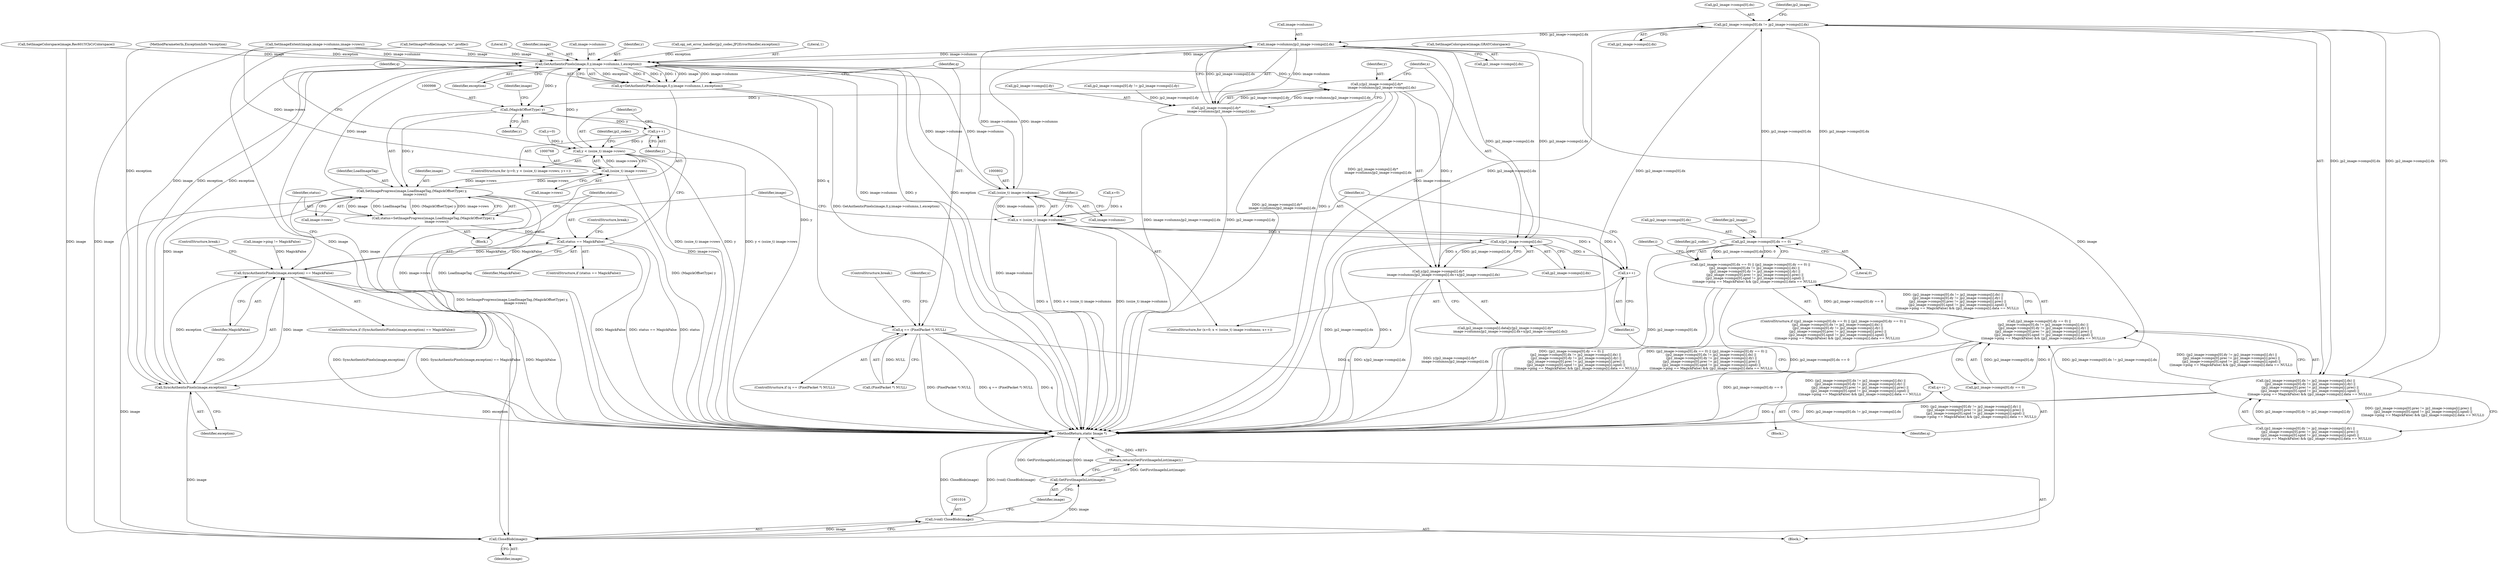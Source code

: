 digraph "0_ImageMagick_b0c5222ce31e8f941fa02ff9c7a040fb2db30dbc@pointer" {
"1000524" [label="(Call,jp2_image->comps[0].dx != jp2_image->comps[i].dx)"];
"1000504" [label="(Call,jp2_image->comps[0].dx == 0)"];
"1000524" [label="(Call,jp2_image->comps[0].dx != jp2_image->comps[i].dx)"];
"1000503" [label="(Call,(jp2_image->comps[0].dx == 0) || (jp2_image->comps[0].dy == 0) ||\n        (jp2_image->comps[0].dx != jp2_image->comps[i].dx) ||\n         (jp2_image->comps[0].dy != jp2_image->comps[i].dy) ||\n         (jp2_image->comps[0].prec != jp2_image->comps[i].prec) ||\n         (jp2_image->comps[0].sgnd != jp2_image->comps[i].sgnd) ||\n        ((image->ping == MagickFalse) && (jp2_image->comps[i].data == NULL)))"];
"1000523" [label="(Call,(jp2_image->comps[0].dx != jp2_image->comps[i].dx) ||\n         (jp2_image->comps[0].dy != jp2_image->comps[i].dy) ||\n         (jp2_image->comps[0].prec != jp2_image->comps[i].prec) ||\n         (jp2_image->comps[0].sgnd != jp2_image->comps[i].sgnd) ||\n        ((image->ping == MagickFalse) && (jp2_image->comps[i].data == NULL)))"];
"1000513" [label="(Call,(jp2_image->comps[0].dy == 0) ||\n        (jp2_image->comps[0].dx != jp2_image->comps[i].dx) ||\n         (jp2_image->comps[0].dy != jp2_image->comps[i].dy) ||\n         (jp2_image->comps[0].prec != jp2_image->comps[i].prec) ||\n         (jp2_image->comps[0].sgnd != jp2_image->comps[i].sgnd) ||\n        ((image->ping == MagickFalse) && (jp2_image->comps[i].data == NULL)))"];
"1000867" [label="(Call,image->columns/jp2_image->comps[i].dx)"];
"1000779" [label="(Call,GetAuthenticPixels(image,0,y,image->columns,1,exception))"];
"1000777" [label="(Call,q=GetAuthenticPixels(image,0,y,image->columns,1,exception))"];
"1000789" [label="(Call,q == (PixelPacket *) NULL)"];
"1000983" [label="(Call,q++)"];
"1000801" [label="(Call,(ssize_t) image->columns)"];
"1000799" [label="(Call,x < (ssize_t) image->columns)"];
"1000806" [label="(Call,x++)"];
"1000878" [label="(Call,x/jp2_image->comps[i].dx)"];
"1000856" [label="(Call,y/jp2_image->comps[i].dy*\n          image->columns/jp2_image->comps[i].dx+x/jp2_image->comps[i].dx)"];
"1000857" [label="(Call,y/jp2_image->comps[i].dy*\n          image->columns/jp2_image->comps[i].dx)"];
"1000997" [label="(Call,(MagickOffsetType) y)"];
"1000772" [label="(Call,y++)"];
"1000765" [label="(Call,y < (ssize_t) image->rows)"];
"1000994" [label="(Call,SetImageProgress(image,LoadImageTag,(MagickOffsetType) y,\n      image->rows))"];
"1000767" [label="(Call,(ssize_t) image->rows)"];
"1000992" [label="(Call,status=SetImageProgress(image,LoadImageTag,(MagickOffsetType) y,\n      image->rows))"];
"1001004" [label="(Call,status == MagickFalse)"];
"1000986" [label="(Call,SyncAuthenticPixels(image,exception) == MagickFalse)"];
"1001017" [label="(Call,CloseBlob(image))"];
"1001015" [label="(Call,(void) CloseBlob(image))"];
"1001020" [label="(Call,GetFirstImageInList(image))"];
"1001019" [label="(Return,return(GetFirstImageInList(image));)"];
"1000987" [label="(Call,SyncAuthenticPixels(image,exception))"];
"1000859" [label="(Call,jp2_image->comps[i].dy*\n          image->columns/jp2_image->comps[i].dx)"];
"1000503" [label="(Call,(jp2_image->comps[0].dx == 0) || (jp2_image->comps[0].dy == 0) ||\n        (jp2_image->comps[0].dx != jp2_image->comps[i].dx) ||\n         (jp2_image->comps[0].dy != jp2_image->comps[i].dy) ||\n         (jp2_image->comps[0].prec != jp2_image->comps[i].prec) ||\n         (jp2_image->comps[0].sgnd != jp2_image->comps[i].sgnd) ||\n        ((image->ping == MagickFalse) && (jp2_image->comps[i].data == NULL)))"];
"1000783" [label="(Call,image->columns)"];
"1000513" [label="(Call,(jp2_image->comps[0].dy == 0) ||\n        (jp2_image->comps[0].dx != jp2_image->comps[i].dx) ||\n         (jp2_image->comps[0].dy != jp2_image->comps[i].dy) ||\n         (jp2_image->comps[0].prec != jp2_image->comps[i].prec) ||\n         (jp2_image->comps[0].sgnd != jp2_image->comps[i].sgnd) ||\n        ((image->ping == MagickFalse) && (jp2_image->comps[i].data == NULL)))"];
"1000986" [label="(Call,SyncAuthenticPixels(image,exception) == MagickFalse)"];
"1000782" [label="(Identifier,y)"];
"1000988" [label="(Identifier,image)"];
"1000524" [label="(Call,jp2_image->comps[0].dx != jp2_image->comps[i].dx)"];
"1000765" [label="(Call,y < (ssize_t) image->rows)"];
"1000769" [label="(Call,image->rows)"];
"1001004" [label="(Call,status == MagickFalse)"];
"1000868" [label="(Call,image->columns)"];
"1000646" [label="(Call,SetImageExtent(image,image->columns,image->rows))"];
"1000867" [label="(Call,image->columns/jp2_image->comps[i].dx)"];
"1000790" [label="(Identifier,q)"];
"1000774" [label="(Block,)"];
"1000984" [label="(Identifier,q)"];
"1000512" [label="(Literal,0)"];
"1000243" [label="(Call,opj_set_error_handler(jp2_codec,JP2ErrorHandler,exception))"];
"1001020" [label="(Call,GetFirstImageInList(image))"];
"1000772" [label="(Call,y++)"];
"1000803" [label="(Call,image->columns)"];
"1000994" [label="(Call,SetImageProgress(image,LoadImageTag,(MagickOffsetType) y,\n      image->rows))"];
"1000518" [label="(Identifier,jp2_image)"];
"1000761" [label="(ControlStructure,for (y=0; y < (ssize_t) image->rows; y++))"];
"1000766" [label="(Identifier,y)"];
"1000996" [label="(Identifier,LoadImageTag)"];
"1001005" [label="(Identifier,status)"];
"1000812" [label="(Identifier,i)"];
"1000797" [label="(Identifier,x)"];
"1000505" [label="(Call,jp2_image->comps[0].dx)"];
"1000987" [label="(Call,SyncAuthenticPixels(image,exception))"];
"1001017" [label="(Call,CloseBlob(image))"];
"1000999" [label="(Identifier,y)"];
"1001015" [label="(Call,(void) CloseBlob(image))"];
"1000779" [label="(Call,GetAuthenticPixels(image,0,y,image->columns,1,exception))"];
"1000807" [label="(Identifier,x)"];
"1000525" [label="(Call,jp2_image->comps[0].dx)"];
"1000871" [label="(Call,jp2_image->comps[i].dx)"];
"1000786" [label="(Literal,1)"];
"1000680" [label="(Call,SetImageColorspace(image,GRAYColorspace))"];
"1000796" [label="(Call,x=0)"];
"1000107" [label="(MethodParameterIn,ExceptionInfo *exception)"];
"1000801" [label="(Call,(ssize_t) image->columns)"];
"1000808" [label="(Block,)"];
"1001007" [label="(ControlStructure,break;)"];
"1000856" [label="(Call,y/jp2_image->comps[i].dy*\n          image->columns/jp2_image->comps[i].dx+x/jp2_image->comps[i].dx)"];
"1000778" [label="(Identifier,q)"];
"1000523" [label="(Call,(jp2_image->comps[0].dx != jp2_image->comps[i].dx) ||\n         (jp2_image->comps[0].dy != jp2_image->comps[i].dy) ||\n         (jp2_image->comps[0].prec != jp2_image->comps[i].prec) ||\n         (jp2_image->comps[0].sgnd != jp2_image->comps[i].sgnd) ||\n        ((image->ping == MagickFalse) && (jp2_image->comps[i].data == NULL)))"];
"1000806" [label="(Call,x++)"];
"1000781" [label="(Literal,0)"];
"1000789" [label="(Call,q == (PixelPacket *) NULL)"];
"1000502" [label="(ControlStructure,if ((jp2_image->comps[0].dx == 0) || (jp2_image->comps[0].dy == 0) ||\n        (jp2_image->comps[0].dx != jp2_image->comps[i].dx) ||\n         (jp2_image->comps[0].dy != jp2_image->comps[i].dy) ||\n         (jp2_image->comps[0].prec != jp2_image->comps[i].prec) ||\n         (jp2_image->comps[0].sgnd != jp2_image->comps[i].sgnd) ||\n        ((image->ping == MagickFalse) && (jp2_image->comps[i].data == NULL))))"];
"1000767" [label="(Call,(ssize_t) image->rows)"];
"1000540" [label="(Call,jp2_image->comps[0].dy != jp2_image->comps[i].dy)"];
"1000858" [label="(Identifier,y)"];
"1000992" [label="(Call,status=SetImageProgress(image,LoadImageTag,(MagickOffsetType) y,\n      image->rows))"];
"1001019" [label="(Return,return(GetFirstImageInList(image));)"];
"1000983" [label="(Call,q++)"];
"1000780" [label="(Identifier,image)"];
"1000777" [label="(Call,q=GetAuthenticPixels(image,0,y,image->columns,1,exception))"];
"1000860" [label="(Call,jp2_image->comps[i].dy)"];
"1000773" [label="(Identifier,y)"];
"1001009" [label="(Identifier,jp2_codec)"];
"1000989" [label="(Identifier,exception)"];
"1000788" [label="(ControlStructure,if (q == (PixelPacket *) NULL))"];
"1000997" [label="(Call,(MagickOffsetType) y)"];
"1000604" [label="(Identifier,jp2_codec)"];
"1000800" [label="(Identifier,x)"];
"1001001" [label="(Identifier,image)"];
"1000991" [label="(ControlStructure,break;)"];
"1000995" [label="(Identifier,image)"];
"1000878" [label="(Call,x/jp2_image->comps[i].dx)"];
"1000993" [label="(Identifier,status)"];
"1000985" [label="(ControlStructure,if (SyncAuthenticPixels(image,exception) == MagickFalse))"];
"1000740" [label="(Call,SetImageProfile(image,\"icc\",profile))"];
"1000859" [label="(Call,jp2_image->comps[i].dy*\n          image->columns/jp2_image->comps[i].dx)"];
"1000745" [label="(Call,image->ping != MagickFalse)"];
"1000514" [label="(Call,jp2_image->comps[0].dy == 0)"];
"1000544" [label="(Identifier,jp2_image)"];
"1001006" [label="(Identifier,MagickFalse)"];
"1001003" [label="(ControlStructure,if (status == MagickFalse))"];
"1000539" [label="(Call,(jp2_image->comps[0].dy != jp2_image->comps[i].dy) ||\n         (jp2_image->comps[0].prec != jp2_image->comps[i].prec) ||\n         (jp2_image->comps[0].sgnd != jp2_image->comps[i].sgnd) ||\n        ((image->ping == MagickFalse) && (jp2_image->comps[i].data == NULL)))"];
"1000108" [label="(Block,)"];
"1000794" [label="(ControlStructure,break;)"];
"1000532" [label="(Call,jp2_image->comps[i].dx)"];
"1000787" [label="(Identifier,exception)"];
"1000500" [label="(Identifier,i)"];
"1000848" [label="(Call,jp2_image->comps[i].data[y/jp2_image->comps[i].dy*\n          image->columns/jp2_image->comps[i].dx+x/jp2_image->comps[i].dx])"];
"1000762" [label="(Call,y=0)"];
"1001022" [label="(MethodReturn,static Image *)"];
"1000799" [label="(Call,x < (ssize_t) image->columns)"];
"1000880" [label="(Call,jp2_image->comps[i].dx)"];
"1000857" [label="(Call,y/jp2_image->comps[i].dy*\n          image->columns/jp2_image->comps[i].dx)"];
"1001018" [label="(Identifier,image)"];
"1000990" [label="(Identifier,MagickFalse)"];
"1000701" [label="(Call,SetImageColorspace(image,Rec601YCbCrColorspace))"];
"1000504" [label="(Call,jp2_image->comps[0].dx == 0)"];
"1000795" [label="(ControlStructure,for (x=0; x < (ssize_t) image->columns; x++))"];
"1001000" [label="(Call,image->rows)"];
"1000791" [label="(Call,(PixelPacket *) NULL)"];
"1000879" [label="(Identifier,x)"];
"1001021" [label="(Identifier,image)"];
"1000524" -> "1000523"  [label="AST: "];
"1000524" -> "1000532"  [label="CFG: "];
"1000525" -> "1000524"  [label="AST: "];
"1000532" -> "1000524"  [label="AST: "];
"1000544" -> "1000524"  [label="CFG: "];
"1000523" -> "1000524"  [label="CFG: "];
"1000524" -> "1001022"  [label="DDG: jp2_image->comps[0].dx"];
"1000524" -> "1001022"  [label="DDG: jp2_image->comps[i].dx"];
"1000524" -> "1000504"  [label="DDG: jp2_image->comps[0].dx"];
"1000524" -> "1000523"  [label="DDG: jp2_image->comps[0].dx"];
"1000524" -> "1000523"  [label="DDG: jp2_image->comps[i].dx"];
"1000504" -> "1000524"  [label="DDG: jp2_image->comps[0].dx"];
"1000524" -> "1000867"  [label="DDG: jp2_image->comps[i].dx"];
"1000504" -> "1000503"  [label="AST: "];
"1000504" -> "1000512"  [label="CFG: "];
"1000505" -> "1000504"  [label="AST: "];
"1000512" -> "1000504"  [label="AST: "];
"1000518" -> "1000504"  [label="CFG: "];
"1000503" -> "1000504"  [label="CFG: "];
"1000504" -> "1001022"  [label="DDG: jp2_image->comps[0].dx"];
"1000504" -> "1000503"  [label="DDG: jp2_image->comps[0].dx"];
"1000504" -> "1000503"  [label="DDG: 0"];
"1000503" -> "1000502"  [label="AST: "];
"1000503" -> "1000513"  [label="CFG: "];
"1000513" -> "1000503"  [label="AST: "];
"1000604" -> "1000503"  [label="CFG: "];
"1000500" -> "1000503"  [label="CFG: "];
"1000503" -> "1001022"  [label="DDG: (jp2_image->comps[0].dy == 0) ||\n        (jp2_image->comps[0].dx != jp2_image->comps[i].dx) ||\n         (jp2_image->comps[0].dy != jp2_image->comps[i].dy) ||\n         (jp2_image->comps[0].prec != jp2_image->comps[i].prec) ||\n         (jp2_image->comps[0].sgnd != jp2_image->comps[i].sgnd) ||\n        ((image->ping == MagickFalse) && (jp2_image->comps[i].data == NULL))"];
"1000503" -> "1001022"  [label="DDG: (jp2_image->comps[0].dx == 0) || (jp2_image->comps[0].dy == 0) ||\n        (jp2_image->comps[0].dx != jp2_image->comps[i].dx) ||\n         (jp2_image->comps[0].dy != jp2_image->comps[i].dy) ||\n         (jp2_image->comps[0].prec != jp2_image->comps[i].prec) ||\n         (jp2_image->comps[0].sgnd != jp2_image->comps[i].sgnd) ||\n        ((image->ping == MagickFalse) && (jp2_image->comps[i].data == NULL))"];
"1000503" -> "1001022"  [label="DDG: jp2_image->comps[0].dx == 0"];
"1000513" -> "1000503"  [label="DDG: jp2_image->comps[0].dy == 0"];
"1000513" -> "1000503"  [label="DDG: (jp2_image->comps[0].dx != jp2_image->comps[i].dx) ||\n         (jp2_image->comps[0].dy != jp2_image->comps[i].dy) ||\n         (jp2_image->comps[0].prec != jp2_image->comps[i].prec) ||\n         (jp2_image->comps[0].sgnd != jp2_image->comps[i].sgnd) ||\n        ((image->ping == MagickFalse) && (jp2_image->comps[i].data == NULL))"];
"1000523" -> "1000513"  [label="AST: "];
"1000523" -> "1000539"  [label="CFG: "];
"1000539" -> "1000523"  [label="AST: "];
"1000513" -> "1000523"  [label="CFG: "];
"1000523" -> "1001022"  [label="DDG: jp2_image->comps[0].dx != jp2_image->comps[i].dx"];
"1000523" -> "1001022"  [label="DDG: (jp2_image->comps[0].dy != jp2_image->comps[i].dy) ||\n         (jp2_image->comps[0].prec != jp2_image->comps[i].prec) ||\n         (jp2_image->comps[0].sgnd != jp2_image->comps[i].sgnd) ||\n        ((image->ping == MagickFalse) && (jp2_image->comps[i].data == NULL))"];
"1000523" -> "1000513"  [label="DDG: jp2_image->comps[0].dx != jp2_image->comps[i].dx"];
"1000523" -> "1000513"  [label="DDG: (jp2_image->comps[0].dy != jp2_image->comps[i].dy) ||\n         (jp2_image->comps[0].prec != jp2_image->comps[i].prec) ||\n         (jp2_image->comps[0].sgnd != jp2_image->comps[i].sgnd) ||\n        ((image->ping == MagickFalse) && (jp2_image->comps[i].data == NULL))"];
"1000539" -> "1000523"  [label="DDG: jp2_image->comps[0].dy != jp2_image->comps[i].dy"];
"1000539" -> "1000523"  [label="DDG: (jp2_image->comps[0].prec != jp2_image->comps[i].prec) ||\n         (jp2_image->comps[0].sgnd != jp2_image->comps[i].sgnd) ||\n        ((image->ping == MagickFalse) && (jp2_image->comps[i].data == NULL))"];
"1000513" -> "1000514"  [label="CFG: "];
"1000514" -> "1000513"  [label="AST: "];
"1000513" -> "1001022"  [label="DDG: jp2_image->comps[0].dy == 0"];
"1000513" -> "1001022"  [label="DDG: (jp2_image->comps[0].dx != jp2_image->comps[i].dx) ||\n         (jp2_image->comps[0].dy != jp2_image->comps[i].dy) ||\n         (jp2_image->comps[0].prec != jp2_image->comps[i].prec) ||\n         (jp2_image->comps[0].sgnd != jp2_image->comps[i].sgnd) ||\n        ((image->ping == MagickFalse) && (jp2_image->comps[i].data == NULL))"];
"1000514" -> "1000513"  [label="DDG: jp2_image->comps[0].dy"];
"1000514" -> "1000513"  [label="DDG: 0"];
"1000867" -> "1000859"  [label="AST: "];
"1000867" -> "1000871"  [label="CFG: "];
"1000868" -> "1000867"  [label="AST: "];
"1000871" -> "1000867"  [label="AST: "];
"1000859" -> "1000867"  [label="CFG: "];
"1000867" -> "1001022"  [label="DDG: image->columns"];
"1000867" -> "1000779"  [label="DDG: image->columns"];
"1000867" -> "1000801"  [label="DDG: image->columns"];
"1000867" -> "1000859"  [label="DDG: image->columns"];
"1000867" -> "1000859"  [label="DDG: jp2_image->comps[i].dx"];
"1000801" -> "1000867"  [label="DDG: image->columns"];
"1000878" -> "1000867"  [label="DDG: jp2_image->comps[i].dx"];
"1000867" -> "1000878"  [label="DDG: jp2_image->comps[i].dx"];
"1000779" -> "1000777"  [label="AST: "];
"1000779" -> "1000787"  [label="CFG: "];
"1000780" -> "1000779"  [label="AST: "];
"1000781" -> "1000779"  [label="AST: "];
"1000782" -> "1000779"  [label="AST: "];
"1000783" -> "1000779"  [label="AST: "];
"1000786" -> "1000779"  [label="AST: "];
"1000787" -> "1000779"  [label="AST: "];
"1000777" -> "1000779"  [label="CFG: "];
"1000779" -> "1001022"  [label="DDG: image->columns"];
"1000779" -> "1001022"  [label="DDG: y"];
"1000779" -> "1001022"  [label="DDG: exception"];
"1000779" -> "1000777"  [label="DDG: exception"];
"1000779" -> "1000777"  [label="DDG: 0"];
"1000779" -> "1000777"  [label="DDG: y"];
"1000779" -> "1000777"  [label="DDG: 1"];
"1000779" -> "1000777"  [label="DDG: image"];
"1000779" -> "1000777"  [label="DDG: image->columns"];
"1000680" -> "1000779"  [label="DDG: image"];
"1000646" -> "1000779"  [label="DDG: image"];
"1000646" -> "1000779"  [label="DDG: image->columns"];
"1000701" -> "1000779"  [label="DDG: image"];
"1000740" -> "1000779"  [label="DDG: image"];
"1000994" -> "1000779"  [label="DDG: image"];
"1000765" -> "1000779"  [label="DDG: y"];
"1000801" -> "1000779"  [label="DDG: image->columns"];
"1000987" -> "1000779"  [label="DDG: exception"];
"1000243" -> "1000779"  [label="DDG: exception"];
"1000107" -> "1000779"  [label="DDG: exception"];
"1000779" -> "1000801"  [label="DDG: image->columns"];
"1000779" -> "1000857"  [label="DDG: y"];
"1000779" -> "1000987"  [label="DDG: image"];
"1000779" -> "1000987"  [label="DDG: exception"];
"1000779" -> "1000997"  [label="DDG: y"];
"1000779" -> "1001017"  [label="DDG: image"];
"1000777" -> "1000774"  [label="AST: "];
"1000778" -> "1000777"  [label="AST: "];
"1000790" -> "1000777"  [label="CFG: "];
"1000777" -> "1001022"  [label="DDG: GetAuthenticPixels(image,0,y,image->columns,1,exception)"];
"1000777" -> "1000789"  [label="DDG: q"];
"1000789" -> "1000788"  [label="AST: "];
"1000789" -> "1000791"  [label="CFG: "];
"1000790" -> "1000789"  [label="AST: "];
"1000791" -> "1000789"  [label="AST: "];
"1000794" -> "1000789"  [label="CFG: "];
"1000797" -> "1000789"  [label="CFG: "];
"1000789" -> "1001022"  [label="DDG: (PixelPacket *) NULL"];
"1000789" -> "1001022"  [label="DDG: q == (PixelPacket *) NULL"];
"1000789" -> "1001022"  [label="DDG: q"];
"1000791" -> "1000789"  [label="DDG: NULL"];
"1000789" -> "1000983"  [label="DDG: q"];
"1000983" -> "1000808"  [label="AST: "];
"1000983" -> "1000984"  [label="CFG: "];
"1000984" -> "1000983"  [label="AST: "];
"1000807" -> "1000983"  [label="CFG: "];
"1000983" -> "1001022"  [label="DDG: q"];
"1000801" -> "1000799"  [label="AST: "];
"1000801" -> "1000803"  [label="CFG: "];
"1000802" -> "1000801"  [label="AST: "];
"1000803" -> "1000801"  [label="AST: "];
"1000799" -> "1000801"  [label="CFG: "];
"1000801" -> "1001022"  [label="DDG: image->columns"];
"1000801" -> "1000799"  [label="DDG: image->columns"];
"1000799" -> "1000795"  [label="AST: "];
"1000800" -> "1000799"  [label="AST: "];
"1000812" -> "1000799"  [label="CFG: "];
"1000988" -> "1000799"  [label="CFG: "];
"1000799" -> "1001022"  [label="DDG: x"];
"1000799" -> "1001022"  [label="DDG: x < (ssize_t) image->columns"];
"1000799" -> "1001022"  [label="DDG: (ssize_t) image->columns"];
"1000806" -> "1000799"  [label="DDG: x"];
"1000796" -> "1000799"  [label="DDG: x"];
"1000799" -> "1000806"  [label="DDG: x"];
"1000799" -> "1000878"  [label="DDG: x"];
"1000806" -> "1000795"  [label="AST: "];
"1000806" -> "1000807"  [label="CFG: "];
"1000807" -> "1000806"  [label="AST: "];
"1000800" -> "1000806"  [label="CFG: "];
"1000878" -> "1000806"  [label="DDG: x"];
"1000878" -> "1000856"  [label="AST: "];
"1000878" -> "1000880"  [label="CFG: "];
"1000879" -> "1000878"  [label="AST: "];
"1000880" -> "1000878"  [label="AST: "];
"1000856" -> "1000878"  [label="CFG: "];
"1000878" -> "1001022"  [label="DDG: x"];
"1000878" -> "1001022"  [label="DDG: jp2_image->comps[i].dx"];
"1000878" -> "1000856"  [label="DDG: x"];
"1000878" -> "1000856"  [label="DDG: jp2_image->comps[i].dx"];
"1000856" -> "1000848"  [label="AST: "];
"1000857" -> "1000856"  [label="AST: "];
"1000848" -> "1000856"  [label="CFG: "];
"1000856" -> "1001022"  [label="DDG: y/jp2_image->comps[i].dy*\n          image->columns/jp2_image->comps[i].dx"];
"1000856" -> "1001022"  [label="DDG: x/jp2_image->comps[i].dx"];
"1000857" -> "1000856"  [label="DDG: y"];
"1000857" -> "1000856"  [label="DDG: jp2_image->comps[i].dy*\n          image->columns/jp2_image->comps[i].dx"];
"1000857" -> "1000859"  [label="CFG: "];
"1000858" -> "1000857"  [label="AST: "];
"1000859" -> "1000857"  [label="AST: "];
"1000879" -> "1000857"  [label="CFG: "];
"1000857" -> "1001022"  [label="DDG: y"];
"1000857" -> "1001022"  [label="DDG: jp2_image->comps[i].dy*\n          image->columns/jp2_image->comps[i].dx"];
"1000859" -> "1000857"  [label="DDG: jp2_image->comps[i].dy"];
"1000859" -> "1000857"  [label="DDG: image->columns/jp2_image->comps[i].dx"];
"1000857" -> "1000997"  [label="DDG: y"];
"1000997" -> "1000994"  [label="AST: "];
"1000997" -> "1000999"  [label="CFG: "];
"1000998" -> "1000997"  [label="AST: "];
"1000999" -> "1000997"  [label="AST: "];
"1001001" -> "1000997"  [label="CFG: "];
"1000997" -> "1001022"  [label="DDG: y"];
"1000997" -> "1000772"  [label="DDG: y"];
"1000997" -> "1000994"  [label="DDG: y"];
"1000772" -> "1000761"  [label="AST: "];
"1000772" -> "1000773"  [label="CFG: "];
"1000773" -> "1000772"  [label="AST: "];
"1000766" -> "1000772"  [label="CFG: "];
"1000772" -> "1000765"  [label="DDG: y"];
"1000765" -> "1000761"  [label="AST: "];
"1000765" -> "1000767"  [label="CFG: "];
"1000766" -> "1000765"  [label="AST: "];
"1000767" -> "1000765"  [label="AST: "];
"1000778" -> "1000765"  [label="CFG: "];
"1001009" -> "1000765"  [label="CFG: "];
"1000765" -> "1001022"  [label="DDG: (ssize_t) image->rows"];
"1000765" -> "1001022"  [label="DDG: y"];
"1000765" -> "1001022"  [label="DDG: y < (ssize_t) image->rows"];
"1000762" -> "1000765"  [label="DDG: y"];
"1000767" -> "1000765"  [label="DDG: image->rows"];
"1000994" -> "1000992"  [label="AST: "];
"1000994" -> "1001000"  [label="CFG: "];
"1000995" -> "1000994"  [label="AST: "];
"1000996" -> "1000994"  [label="AST: "];
"1001000" -> "1000994"  [label="AST: "];
"1000992" -> "1000994"  [label="CFG: "];
"1000994" -> "1001022"  [label="DDG: LoadImageTag"];
"1000994" -> "1001022"  [label="DDG: (MagickOffsetType) y"];
"1000994" -> "1001022"  [label="DDG: image->rows"];
"1000994" -> "1000767"  [label="DDG: image->rows"];
"1000994" -> "1000992"  [label="DDG: image"];
"1000994" -> "1000992"  [label="DDG: LoadImageTag"];
"1000994" -> "1000992"  [label="DDG: (MagickOffsetType) y"];
"1000994" -> "1000992"  [label="DDG: image->rows"];
"1000987" -> "1000994"  [label="DDG: image"];
"1000767" -> "1000994"  [label="DDG: image->rows"];
"1000994" -> "1001017"  [label="DDG: image"];
"1000767" -> "1000769"  [label="CFG: "];
"1000768" -> "1000767"  [label="AST: "];
"1000769" -> "1000767"  [label="AST: "];
"1000767" -> "1001022"  [label="DDG: image->rows"];
"1000646" -> "1000767"  [label="DDG: image->rows"];
"1000992" -> "1000774"  [label="AST: "];
"1000993" -> "1000992"  [label="AST: "];
"1001005" -> "1000992"  [label="CFG: "];
"1000992" -> "1001022"  [label="DDG: SetImageProgress(image,LoadImageTag,(MagickOffsetType) y,\n      image->rows)"];
"1000992" -> "1001004"  [label="DDG: status"];
"1001004" -> "1001003"  [label="AST: "];
"1001004" -> "1001006"  [label="CFG: "];
"1001005" -> "1001004"  [label="AST: "];
"1001006" -> "1001004"  [label="AST: "];
"1001007" -> "1001004"  [label="CFG: "];
"1000773" -> "1001004"  [label="CFG: "];
"1001004" -> "1001022"  [label="DDG: status == MagickFalse"];
"1001004" -> "1001022"  [label="DDG: status"];
"1001004" -> "1001022"  [label="DDG: MagickFalse"];
"1001004" -> "1000986"  [label="DDG: MagickFalse"];
"1000986" -> "1001004"  [label="DDG: MagickFalse"];
"1000986" -> "1000985"  [label="AST: "];
"1000986" -> "1000990"  [label="CFG: "];
"1000987" -> "1000986"  [label="AST: "];
"1000990" -> "1000986"  [label="AST: "];
"1000991" -> "1000986"  [label="CFG: "];
"1000993" -> "1000986"  [label="CFG: "];
"1000986" -> "1001022"  [label="DDG: MagickFalse"];
"1000986" -> "1001022"  [label="DDG: SyncAuthenticPixels(image,exception)"];
"1000986" -> "1001022"  [label="DDG: SyncAuthenticPixels(image,exception) == MagickFalse"];
"1000987" -> "1000986"  [label="DDG: image"];
"1000987" -> "1000986"  [label="DDG: exception"];
"1000745" -> "1000986"  [label="DDG: MagickFalse"];
"1001017" -> "1001015"  [label="AST: "];
"1001017" -> "1001018"  [label="CFG: "];
"1001018" -> "1001017"  [label="AST: "];
"1001015" -> "1001017"  [label="CFG: "];
"1001017" -> "1001015"  [label="DDG: image"];
"1000680" -> "1001017"  [label="DDG: image"];
"1000987" -> "1001017"  [label="DDG: image"];
"1000646" -> "1001017"  [label="DDG: image"];
"1000701" -> "1001017"  [label="DDG: image"];
"1000740" -> "1001017"  [label="DDG: image"];
"1001017" -> "1001020"  [label="DDG: image"];
"1001015" -> "1000108"  [label="AST: "];
"1001016" -> "1001015"  [label="AST: "];
"1001021" -> "1001015"  [label="CFG: "];
"1001015" -> "1001022"  [label="DDG: (void) CloseBlob(image)"];
"1001015" -> "1001022"  [label="DDG: CloseBlob(image)"];
"1001020" -> "1001019"  [label="AST: "];
"1001020" -> "1001021"  [label="CFG: "];
"1001021" -> "1001020"  [label="AST: "];
"1001019" -> "1001020"  [label="CFG: "];
"1001020" -> "1001022"  [label="DDG: image"];
"1001020" -> "1001022"  [label="DDG: GetFirstImageInList(image)"];
"1001020" -> "1001019"  [label="DDG: GetFirstImageInList(image)"];
"1001019" -> "1000108"  [label="AST: "];
"1001022" -> "1001019"  [label="CFG: "];
"1001019" -> "1001022"  [label="DDG: <RET>"];
"1000987" -> "1000989"  [label="CFG: "];
"1000988" -> "1000987"  [label="AST: "];
"1000989" -> "1000987"  [label="AST: "];
"1000990" -> "1000987"  [label="CFG: "];
"1000987" -> "1001022"  [label="DDG: exception"];
"1000107" -> "1000987"  [label="DDG: exception"];
"1000860" -> "1000859"  [label="AST: "];
"1000859" -> "1001022"  [label="DDG: image->columns/jp2_image->comps[i].dx"];
"1000859" -> "1001022"  [label="DDG: jp2_image->comps[i].dy"];
"1000540" -> "1000859"  [label="DDG: jp2_image->comps[i].dy"];
}
